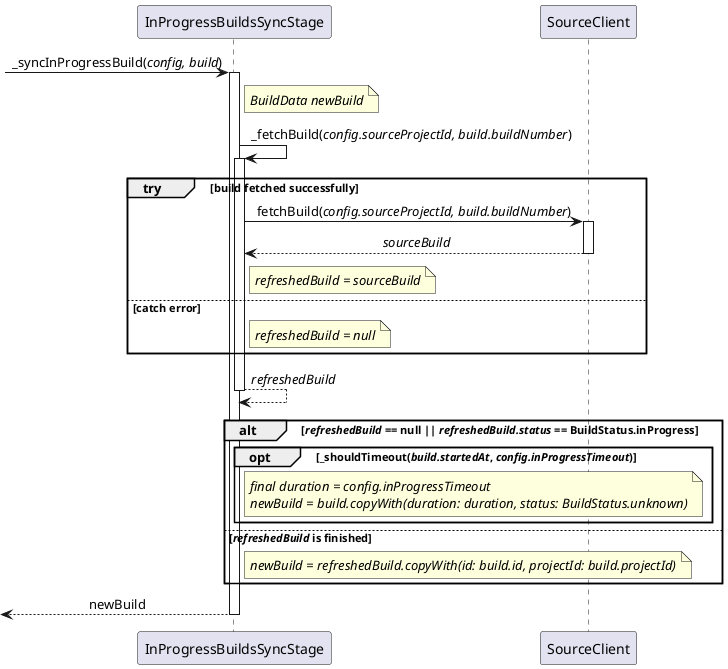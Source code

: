 @startuml resync_single_build_sequence_diagram
'https://plantuml.com/sequence-diagram

skinparam SequenceMessageAlignment center

participant InProgressBuildsSyncStage
participant SourceClient

?-> InProgressBuildsSyncStage ++ : _syncInProgressBuild(//config, build//)
note right of InProgressBuildsSyncStage: //BuildData newBuild//
||8||
InProgressBuildsSyncStage -> InProgressBuildsSyncStage ++ : _fetchBuild(//config.sourceProjectId, build.buildNumber//)
group try [build fetched successfully]
    InProgressBuildsSyncStage -> SourceClient ++ : fetchBuild(//config.sourceProjectId, build.buildNumber//)
    return //sourceBuild//
    note right of InProgressBuildsSyncStage: //refreshedBuild = sourceBuild//
else catch error
    note right of InProgressBuildsSyncStage: //refreshedBuild = null//
end
return //refreshedBuild//
||8||
alt //refreshedBuild// == null || //refreshedBuild.status// == BuildStatus.inProgress
    opt _shouldTimeout(//build.startedAt//, //config.inProgressTimeout//)
        note right of InProgressBuildsSyncStage
            //final duration = config.inProgressTimeout//
            //newBuild = build.copyWith(duration: duration, status: BuildStatus.unknown)//
        end note
    end
else //refreshedBuild// is finished
    note right of InProgressBuildsSyncStage: //newBuild = refreshedBuild.copyWith(id: build.id, projectId: build.projectId)//
end
return newBuild

@enduml
